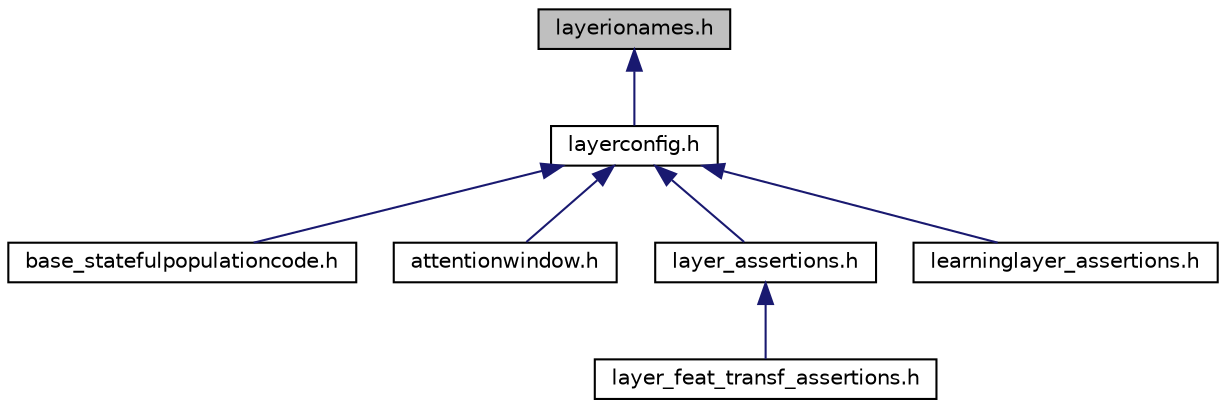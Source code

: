 digraph G
{
  edge [fontname="Helvetica",fontsize="10",labelfontname="Helvetica",labelfontsize="10"];
  node [fontname="Helvetica",fontsize="10",shape=record];
  Node1 [label="layerionames.h",height=0.2,width=0.4,color="black", fillcolor="grey75", style="filled" fontcolor="black"];
  Node1 -> Node2 [dir="back",color="midnightblue",fontsize="10",style="solid",fontname="Helvetica"];
  Node2 [label="layerconfig.h",height=0.2,width=0.4,color="black", fillcolor="white", style="filled",URL="$layerconfig_8h.html"];
  Node2 -> Node3 [dir="back",color="midnightblue",fontsize="10",style="solid",fontname="Helvetica"];
  Node3 [label="base_statefulpopulationcode.h",height=0.2,width=0.4,color="black", fillcolor="white", style="filled",URL="$base__statefulpopulationcode_8h.html"];
  Node2 -> Node4 [dir="back",color="midnightblue",fontsize="10",style="solid",fontname="Helvetica"];
  Node4 [label="attentionwindow.h",height=0.2,width=0.4,color="black", fillcolor="white", style="filled",URL="$attentionwindow_8h.html"];
  Node2 -> Node5 [dir="back",color="midnightblue",fontsize="10",style="solid",fontname="Helvetica"];
  Node5 [label="layer_assertions.h",height=0.2,width=0.4,color="black", fillcolor="white", style="filled",URL="$layer__assertions_8h.html"];
  Node5 -> Node6 [dir="back",color="midnightblue",fontsize="10",style="solid",fontname="Helvetica"];
  Node6 [label="layer_feat_transf_assertions.h",height=0.2,width=0.4,color="black", fillcolor="white", style="filled",URL="$layer__feat__transf__assertions_8h.html"];
  Node2 -> Node7 [dir="back",color="midnightblue",fontsize="10",style="solid",fontname="Helvetica"];
  Node7 [label="learninglayer_assertions.h",height=0.2,width=0.4,color="black", fillcolor="white", style="filled",URL="$learninglayer__assertions_8h.html"];
}
